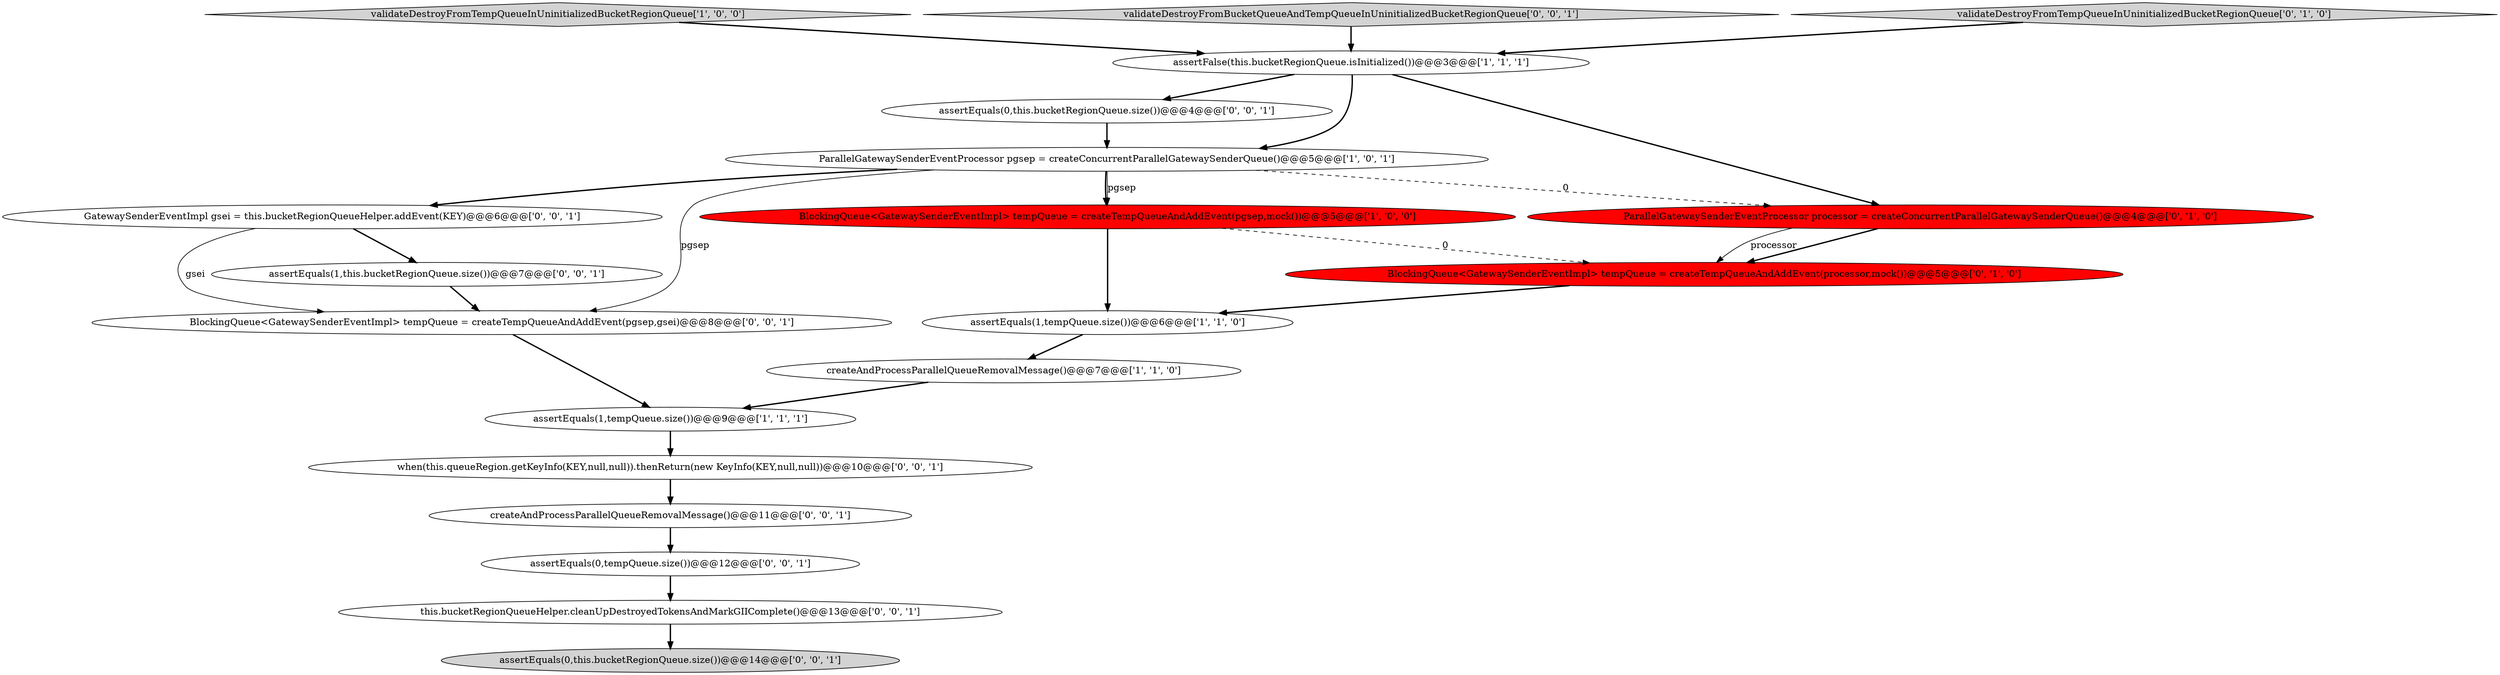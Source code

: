 digraph {
17 [style = filled, label = "when(this.queueRegion.getKeyInfo(KEY,null,null)).thenReturn(new KeyInfo(KEY,null,null))@@@10@@@['0', '0', '1']", fillcolor = white, shape = ellipse image = "AAA0AAABBB3BBB"];
6 [style = filled, label = "assertFalse(this.bucketRegionQueue.isInitialized())@@@3@@@['1', '1', '1']", fillcolor = white, shape = ellipse image = "AAA0AAABBB1BBB"];
1 [style = filled, label = "validateDestroyFromTempQueueInUninitializedBucketRegionQueue['1', '0', '0']", fillcolor = lightgray, shape = diamond image = "AAA0AAABBB1BBB"];
10 [style = filled, label = "assertEquals(1,this.bucketRegionQueue.size())@@@7@@@['0', '0', '1']", fillcolor = white, shape = ellipse image = "AAA0AAABBB3BBB"];
19 [style = filled, label = "assertEquals(0,this.bucketRegionQueue.size())@@@14@@@['0', '0', '1']", fillcolor = lightgray, shape = ellipse image = "AAA0AAABBB3BBB"];
12 [style = filled, label = "validateDestroyFromBucketQueueAndTempQueueInUninitializedBucketRegionQueue['0', '0', '1']", fillcolor = lightgray, shape = diamond image = "AAA0AAABBB3BBB"];
13 [style = filled, label = "GatewaySenderEventImpl gsei = this.bucketRegionQueueHelper.addEvent(KEY)@@@6@@@['0', '0', '1']", fillcolor = white, shape = ellipse image = "AAA0AAABBB3BBB"];
3 [style = filled, label = "BlockingQueue<GatewaySenderEventImpl> tempQueue = createTempQueueAndAddEvent(pgsep,mock())@@@5@@@['1', '0', '0']", fillcolor = red, shape = ellipse image = "AAA1AAABBB1BBB"];
2 [style = filled, label = "ParallelGatewaySenderEventProcessor pgsep = createConcurrentParallelGatewaySenderQueue()@@@5@@@['1', '0', '1']", fillcolor = white, shape = ellipse image = "AAA0AAABBB1BBB"];
4 [style = filled, label = "createAndProcessParallelQueueRemovalMessage()@@@7@@@['1', '1', '0']", fillcolor = white, shape = ellipse image = "AAA0AAABBB1BBB"];
8 [style = filled, label = "BlockingQueue<GatewaySenderEventImpl> tempQueue = createTempQueueAndAddEvent(processor,mock())@@@5@@@['0', '1', '0']", fillcolor = red, shape = ellipse image = "AAA1AAABBB2BBB"];
7 [style = filled, label = "validateDestroyFromTempQueueInUninitializedBucketRegionQueue['0', '1', '0']", fillcolor = lightgray, shape = diamond image = "AAA0AAABBB2BBB"];
11 [style = filled, label = "assertEquals(0,tempQueue.size())@@@12@@@['0', '0', '1']", fillcolor = white, shape = ellipse image = "AAA0AAABBB3BBB"];
15 [style = filled, label = "createAndProcessParallelQueueRemovalMessage()@@@11@@@['0', '0', '1']", fillcolor = white, shape = ellipse image = "AAA0AAABBB3BBB"];
16 [style = filled, label = "BlockingQueue<GatewaySenderEventImpl> tempQueue = createTempQueueAndAddEvent(pgsep,gsei)@@@8@@@['0', '0', '1']", fillcolor = white, shape = ellipse image = "AAA0AAABBB3BBB"];
14 [style = filled, label = "this.bucketRegionQueueHelper.cleanUpDestroyedTokensAndMarkGIIComplete()@@@13@@@['0', '0', '1']", fillcolor = white, shape = ellipse image = "AAA0AAABBB3BBB"];
18 [style = filled, label = "assertEquals(0,this.bucketRegionQueue.size())@@@4@@@['0', '0', '1']", fillcolor = white, shape = ellipse image = "AAA0AAABBB3BBB"];
0 [style = filled, label = "assertEquals(1,tempQueue.size())@@@6@@@['1', '1', '0']", fillcolor = white, shape = ellipse image = "AAA0AAABBB1BBB"];
9 [style = filled, label = "ParallelGatewaySenderEventProcessor processor = createConcurrentParallelGatewaySenderQueue()@@@4@@@['0', '1', '0']", fillcolor = red, shape = ellipse image = "AAA1AAABBB2BBB"];
5 [style = filled, label = "assertEquals(1,tempQueue.size())@@@9@@@['1', '1', '1']", fillcolor = white, shape = ellipse image = "AAA0AAABBB1BBB"];
13->10 [style = bold, label=""];
11->14 [style = bold, label=""];
6->18 [style = bold, label=""];
2->3 [style = bold, label=""];
14->19 [style = bold, label=""];
18->2 [style = bold, label=""];
9->8 [style = bold, label=""];
5->17 [style = bold, label=""];
12->6 [style = bold, label=""];
3->0 [style = bold, label=""];
2->13 [style = bold, label=""];
6->2 [style = bold, label=""];
8->0 [style = bold, label=""];
1->6 [style = bold, label=""];
15->11 [style = bold, label=""];
10->16 [style = bold, label=""];
9->8 [style = solid, label="processor"];
0->4 [style = bold, label=""];
2->9 [style = dashed, label="0"];
7->6 [style = bold, label=""];
17->15 [style = bold, label=""];
16->5 [style = bold, label=""];
2->3 [style = solid, label="pgsep"];
3->8 [style = dashed, label="0"];
13->16 [style = solid, label="gsei"];
6->9 [style = bold, label=""];
4->5 [style = bold, label=""];
2->16 [style = solid, label="pgsep"];
}
